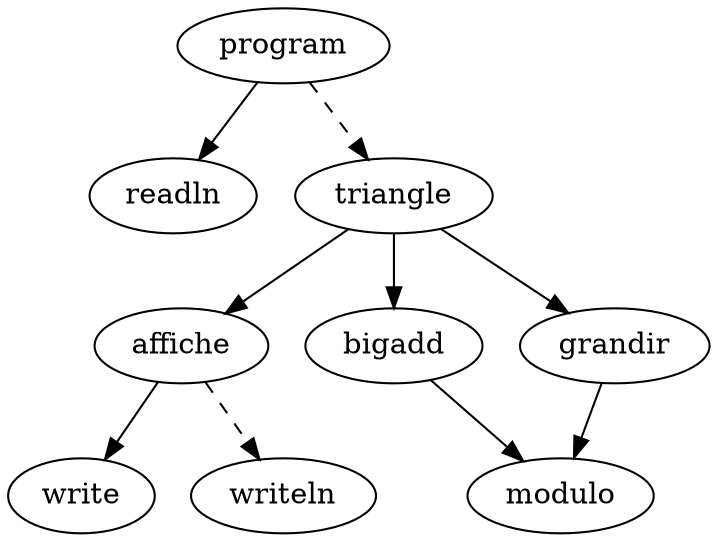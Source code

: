 digraph call_graph {
  program;
  affiche -> write;
  affiche -> writeln [ style = dashed ];
  bigadd -> modulo;
  grandir -> modulo;
  program -> readln;
  program -> triangle [ style = dashed ];
  triangle -> affiche;
  triangle -> bigadd;
  triangle -> grandir;
}
